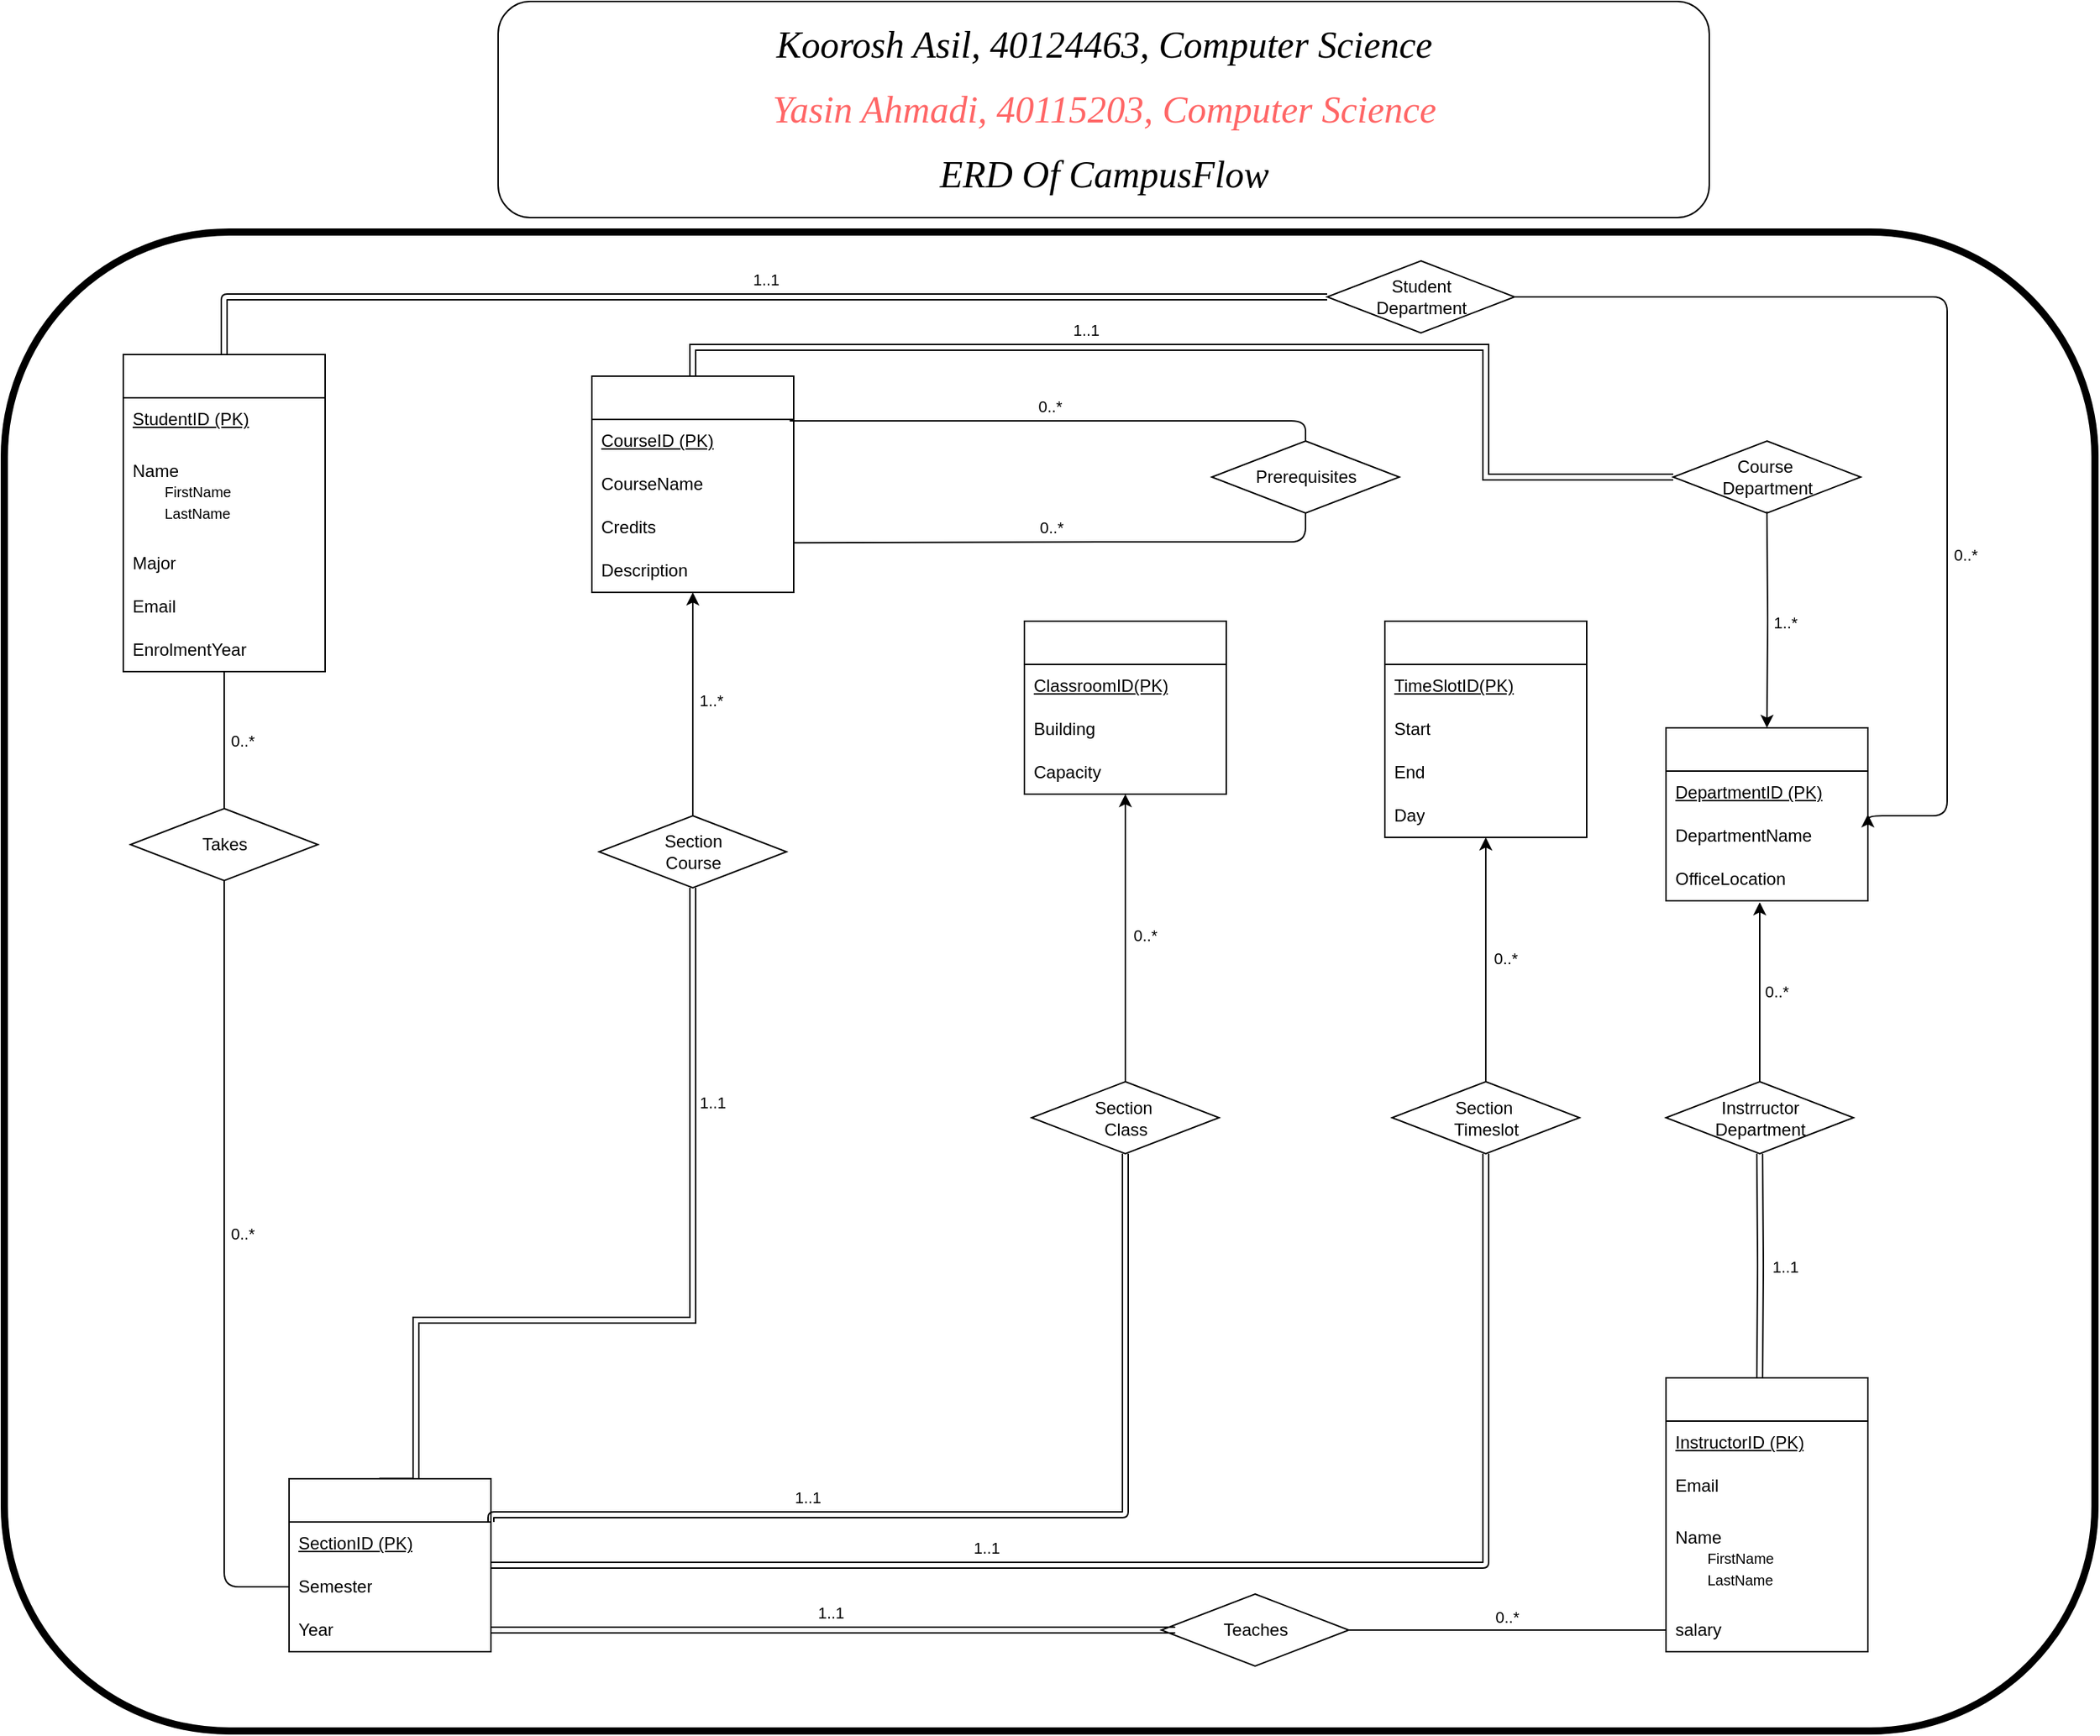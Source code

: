 <mxfile version="27.0.9">
  <diagram name="Page-1" id="JrF0CcpK-jN3tlaQ2NDd">
    <mxGraphModel dx="2570" dy="1615" grid="1" gridSize="10" guides="1" tooltips="1" connect="1" arrows="1" fold="1" page="1" pageScale="1" pageWidth="1470" pageHeight="1220" math="0" shadow="0">
      <root>
        <mxCell id="0" />
        <mxCell id="1" parent="0" />
        <mxCell id="c0-cfvDPqdbbaQIBA3rR-109" value="" style="rounded=1;whiteSpace=wrap;html=1;fillColor=default;strokeWidth=5;movable=1;resizable=1;rotatable=1;deletable=1;editable=1;locked=0;connectable=1;labelBackgroundColor=none;" parent="1" vertex="1">
          <mxGeometry x="10" y="170" width="1450" height="1040" as="geometry" />
        </mxCell>
        <mxCell id="CrEiI2wR-7Oy71BIhODg-18" style="edgeStyle=orthogonalEdgeStyle;rounded=1;orthogonalLoop=1;jettySize=auto;html=1;exitX=0.5;exitY=0;exitDx=0;exitDy=0;curved=0;shape=link;labelBackgroundColor=none;fontColor=default;" parent="1" source="c0-cfvDPqdbbaQIBA3rR-56" target="CrEiI2wR-7Oy71BIhODg-19" edge="1">
          <mxGeometry relative="1" as="geometry">
            <mxPoint x="717.5" y="215" as="targetPoint" />
            <Array as="points">
              <mxPoint x="162.5" y="215" />
            </Array>
          </mxGeometry>
        </mxCell>
        <mxCell id="ckHl8FlES_rljf4AzsnE-14" value="1..1" style="edgeLabel;html=1;align=center;verticalAlign=middle;resizable=0;points=[];labelBackgroundColor=none;" parent="CrEiI2wR-7Oy71BIhODg-18" vertex="1" connectable="0">
          <mxGeometry x="0.046" relative="1" as="geometry">
            <mxPoint x="-6" y="-12" as="offset" />
          </mxGeometry>
        </mxCell>
        <mxCell id="CrEiI2wR-7Oy71BIhODg-23" style="edgeStyle=orthogonalEdgeStyle;rounded=1;orthogonalLoop=1;jettySize=auto;html=1;exitX=0.5;exitY=1;exitDx=0;exitDy=0;entryX=0.5;entryY=0;entryDx=0;entryDy=0;curved=0;endArrow=none;startFill=0;labelBackgroundColor=none;fontColor=default;" parent="1" source="c0-cfvDPqdbbaQIBA3rR-56" target="CrEiI2wR-7Oy71BIhODg-22" edge="1">
          <mxGeometry relative="1" as="geometry">
            <mxPoint x="-126.5" y="685" as="targetPoint" />
            <mxPoint x="-150.5" y="460" as="sourcePoint" />
          </mxGeometry>
        </mxCell>
        <mxCell id="ckHl8FlES_rljf4AzsnE-10" value="0..*" style="edgeLabel;html=1;align=center;verticalAlign=middle;resizable=0;points=[];labelBackgroundColor=none;" parent="CrEiI2wR-7Oy71BIhODg-23" vertex="1" connectable="0">
          <mxGeometry x="-0.023" relative="1" as="geometry">
            <mxPoint x="12" y="1" as="offset" />
          </mxGeometry>
        </mxCell>
        <mxCell id="c0-cfvDPqdbbaQIBA3rR-56" value="&lt;font style=&quot;color: rgb(255, 255, 255);&quot;&gt;Student&lt;/font&gt;" style="swimlane;fontStyle=0;childLayout=stackLayout;horizontal=1;startSize=30;horizontalStack=0;resizeParent=1;resizeParentMax=0;resizeLast=0;collapsible=1;marginBottom=0;whiteSpace=wrap;html=1;labelBackgroundColor=none;" parent="1" vertex="1">
          <mxGeometry x="92.5" y="255" width="140" height="220" as="geometry" />
        </mxCell>
        <mxCell id="c0-cfvDPqdbbaQIBA3rR-57" value="&lt;u&gt;StudentID (PK)&lt;/u&gt;" style="text;align=left;verticalAlign=middle;spacingLeft=4;spacingRight=4;overflow=hidden;points=[[0,0.5],[1,0.5]];portConstraint=eastwest;rotatable=0;whiteSpace=wrap;html=1;labelBackgroundColor=none;" parent="c0-cfvDPqdbbaQIBA3rR-56" vertex="1">
          <mxGeometry y="30" width="140" height="30" as="geometry" />
        </mxCell>
        <mxCell id="c0-cfvDPqdbbaQIBA3rR-58" value="Name&lt;div&gt;&lt;font style=&quot;font-size: 10px;&quot;&gt;&lt;span style=&quot;white-space: pre;&quot;&gt;&#x9;&lt;/span&gt;FirstName&lt;br&gt;&lt;/font&gt;&lt;/div&gt;&lt;div&gt;&lt;font style=&quot;font-size: 10px;&quot;&gt;&lt;span style=&quot;white-space: pre;&quot;&gt;&#x9;&lt;/span&gt;LastName&lt;/font&gt;&lt;br&gt;&lt;/div&gt;" style="text;align=left;verticalAlign=middle;spacingLeft=4;spacingRight=4;overflow=hidden;points=[[0,0.5],[1,0.5]];portConstraint=eastwest;rotatable=0;whiteSpace=wrap;html=1;labelBackgroundColor=none;" parent="c0-cfvDPqdbbaQIBA3rR-56" vertex="1">
          <mxGeometry y="60" width="140" height="70" as="geometry" />
        </mxCell>
        <mxCell id="c0-cfvDPqdbbaQIBA3rR-59" value="Major" style="text;align=left;verticalAlign=middle;spacingLeft=4;spacingRight=4;overflow=hidden;points=[[0,0.5],[1,0.5]];portConstraint=eastwest;rotatable=0;whiteSpace=wrap;html=1;labelBackgroundColor=none;" parent="c0-cfvDPqdbbaQIBA3rR-56" vertex="1">
          <mxGeometry y="130" width="140" height="30" as="geometry" />
        </mxCell>
        <mxCell id="c0-cfvDPqdbbaQIBA3rR-60" value="Email" style="text;align=left;verticalAlign=middle;spacingLeft=4;spacingRight=4;overflow=hidden;points=[[0,0.5],[1,0.5]];portConstraint=eastwest;rotatable=0;whiteSpace=wrap;html=1;labelBackgroundColor=none;" parent="c0-cfvDPqdbbaQIBA3rR-56" vertex="1">
          <mxGeometry y="160" width="140" height="30" as="geometry" />
        </mxCell>
        <mxCell id="c0-cfvDPqdbbaQIBA3rR-61" value="EnrolmentYear" style="text;align=left;verticalAlign=middle;spacingLeft=4;spacingRight=4;overflow=hidden;points=[[0,0.5],[1,0.5]];portConstraint=eastwest;rotatable=0;whiteSpace=wrap;html=1;labelBackgroundColor=none;" parent="c0-cfvDPqdbbaQIBA3rR-56" vertex="1">
          <mxGeometry y="190" width="140" height="30" as="geometry" />
        </mxCell>
        <mxCell id="c0-cfvDPqdbbaQIBA3rR-62" value="&lt;font style=&quot;color: rgb(255, 255, 255);&quot;&gt;Course&lt;/font&gt;" style="swimlane;fontStyle=0;childLayout=stackLayout;horizontal=1;startSize=30;horizontalStack=0;resizeParent=1;resizeParentMax=0;resizeLast=0;collapsible=1;marginBottom=0;whiteSpace=wrap;html=1;labelBackgroundColor=none;" parent="1" vertex="1">
          <mxGeometry x="417.5" y="270" width="140" height="150" as="geometry" />
        </mxCell>
        <mxCell id="c0-cfvDPqdbbaQIBA3rR-63" value="&lt;u&gt;CourseID&amp;nbsp;(PK)&lt;/u&gt;" style="text;align=left;verticalAlign=middle;spacingLeft=4;spacingRight=4;overflow=hidden;points=[[0,0.5],[1,0.5]];portConstraint=eastwest;rotatable=0;whiteSpace=wrap;html=1;labelBackgroundColor=none;" parent="c0-cfvDPqdbbaQIBA3rR-62" vertex="1">
          <mxGeometry y="30" width="140" height="30" as="geometry" />
        </mxCell>
        <mxCell id="c0-cfvDPqdbbaQIBA3rR-64" value="&lt;div&gt;CourseName&lt;/div&gt;" style="text;align=left;verticalAlign=middle;spacingLeft=4;spacingRight=4;overflow=hidden;points=[[0,0.5],[1,0.5]];portConstraint=eastwest;rotatable=0;whiteSpace=wrap;html=1;labelBackgroundColor=none;" parent="c0-cfvDPqdbbaQIBA3rR-62" vertex="1">
          <mxGeometry y="60" width="140" height="30" as="geometry" />
        </mxCell>
        <mxCell id="c0-cfvDPqdbbaQIBA3rR-65" value="Credits" style="text;align=left;verticalAlign=middle;spacingLeft=4;spacingRight=4;overflow=hidden;points=[[0,0.5],[1,0.5]];portConstraint=eastwest;rotatable=0;whiteSpace=wrap;html=1;labelBackgroundColor=none;" parent="c0-cfvDPqdbbaQIBA3rR-62" vertex="1">
          <mxGeometry y="90" width="140" height="30" as="geometry" />
        </mxCell>
        <mxCell id="c0-cfvDPqdbbaQIBA3rR-67" value="Description" style="text;align=left;verticalAlign=middle;spacingLeft=4;spacingRight=4;overflow=hidden;points=[[0,0.5],[1,0.5]];portConstraint=eastwest;rotatable=0;whiteSpace=wrap;html=1;labelBackgroundColor=none;" parent="c0-cfvDPqdbbaQIBA3rR-62" vertex="1">
          <mxGeometry y="120" width="140" height="30" as="geometry" />
        </mxCell>
        <mxCell id="CrEiI2wR-7Oy71BIhODg-30" style="edgeStyle=orthogonalEdgeStyle;rounded=0;orthogonalLoop=1;jettySize=auto;html=1;exitX=0.5;exitY=0;exitDx=0;exitDy=0;shape=link;entryX=0.5;entryY=1;entryDx=0;entryDy=0;labelBackgroundColor=none;fontColor=default;" parent="1" target="CrEiI2wR-7Oy71BIhODg-29" edge="1">
          <mxGeometry relative="1" as="geometry">
            <mxPoint x="1227.5" y="815" as="targetPoint" />
            <mxPoint x="1227.5" y="965" as="sourcePoint" />
          </mxGeometry>
        </mxCell>
        <mxCell id="ckHl8FlES_rljf4AzsnE-1" value="1..1" style="edgeLabel;html=1;align=center;verticalAlign=middle;resizable=0;points=[];labelBackgroundColor=none;" parent="CrEiI2wR-7Oy71BIhODg-30" vertex="1" connectable="0">
          <mxGeometry x="-0.007" relative="1" as="geometry">
            <mxPoint x="17" as="offset" />
          </mxGeometry>
        </mxCell>
        <mxCell id="c0-cfvDPqdbbaQIBA3rR-68" value="&lt;font style=&quot;color: rgb(255, 255, 255);&quot;&gt;Instructor&lt;/font&gt;" style="swimlane;fontStyle=0;childLayout=stackLayout;horizontal=1;startSize=30;horizontalStack=0;resizeParent=1;resizeParentMax=0;resizeLast=0;collapsible=1;marginBottom=0;whiteSpace=wrap;html=1;labelBackgroundColor=none;" parent="1" vertex="1">
          <mxGeometry x="1162.5" y="965" width="140" height="190" as="geometry" />
        </mxCell>
        <mxCell id="c0-cfvDPqdbbaQIBA3rR-69" value="&lt;u&gt;InstructorID&amp;nbsp;(PK)&lt;/u&gt;" style="text;align=left;verticalAlign=middle;spacingLeft=4;spacingRight=4;overflow=hidden;points=[[0,0.5],[1,0.5]];portConstraint=eastwest;rotatable=0;whiteSpace=wrap;html=1;labelBackgroundColor=none;" parent="c0-cfvDPqdbbaQIBA3rR-68" vertex="1">
          <mxGeometry y="30" width="140" height="30" as="geometry" />
        </mxCell>
        <mxCell id="c0-cfvDPqdbbaQIBA3rR-72" value="Email" style="text;align=left;verticalAlign=middle;spacingLeft=4;spacingRight=4;overflow=hidden;points=[[0,0.5],[1,0.5]];portConstraint=eastwest;rotatable=0;whiteSpace=wrap;html=1;labelBackgroundColor=none;" parent="c0-cfvDPqdbbaQIBA3rR-68" vertex="1">
          <mxGeometry y="60" width="140" height="30" as="geometry" />
        </mxCell>
        <mxCell id="c0-cfvDPqdbbaQIBA3rR-70" value="Name&lt;div&gt;&lt;font style=&quot;font-size: 10px;&quot;&gt;&lt;span style=&quot;white-space: pre;&quot;&gt;&#x9;&lt;/span&gt;FirstName&lt;br&gt;&lt;/font&gt;&lt;/div&gt;&lt;div&gt;&lt;font style=&quot;font-size: 10px;&quot;&gt;&lt;span style=&quot;white-space: pre;&quot;&gt;&#x9;&lt;/span&gt;LastName&lt;/font&gt;&lt;br&gt;&lt;/div&gt;" style="text;align=left;verticalAlign=middle;spacingLeft=4;spacingRight=4;overflow=hidden;points=[[0,0.5],[1,0.5]];portConstraint=eastwest;rotatable=0;whiteSpace=wrap;html=1;labelBackgroundColor=none;" parent="c0-cfvDPqdbbaQIBA3rR-68" vertex="1">
          <mxGeometry y="90" width="140" height="70" as="geometry" />
        </mxCell>
        <mxCell id="c0-cfvDPqdbbaQIBA3rR-71" value="&lt;div&gt;salary&lt;/div&gt;" style="text;align=left;verticalAlign=middle;spacingLeft=4;spacingRight=4;overflow=hidden;points=[[0,0.5],[1,0.5]];portConstraint=eastwest;rotatable=0;whiteSpace=wrap;html=1;labelBackgroundColor=none;" parent="c0-cfvDPqdbbaQIBA3rR-68" vertex="1">
          <mxGeometry y="160" width="140" height="30" as="geometry" />
        </mxCell>
        <mxCell id="c0-cfvDPqdbbaQIBA3rR-74" value="&lt;font style=&quot;color: rgb(255, 255, 255);&quot;&gt;Department&lt;/font&gt;" style="swimlane;fontStyle=0;childLayout=stackLayout;horizontal=1;startSize=30;horizontalStack=0;resizeParent=1;resizeParentMax=0;resizeLast=0;collapsible=1;marginBottom=0;whiteSpace=wrap;html=1;labelBackgroundColor=none;" parent="1" vertex="1">
          <mxGeometry x="1162.5" y="514" width="140" height="120" as="geometry" />
        </mxCell>
        <mxCell id="c0-cfvDPqdbbaQIBA3rR-75" value="&lt;u&gt;DepartmentID&amp;nbsp;(PK)&lt;/u&gt;" style="text;align=left;verticalAlign=middle;spacingLeft=4;spacingRight=4;overflow=hidden;points=[[0,0.5],[1,0.5]];portConstraint=eastwest;rotatable=0;whiteSpace=wrap;html=1;labelBackgroundColor=none;" parent="c0-cfvDPqdbbaQIBA3rR-74" vertex="1">
          <mxGeometry y="30" width="140" height="30" as="geometry" />
        </mxCell>
        <mxCell id="c0-cfvDPqdbbaQIBA3rR-76" value="DepartmentName" style="text;align=left;verticalAlign=middle;spacingLeft=4;spacingRight=4;overflow=hidden;points=[[0,0.5],[1,0.5]];portConstraint=eastwest;rotatable=0;whiteSpace=wrap;html=1;labelBackgroundColor=none;" parent="c0-cfvDPqdbbaQIBA3rR-74" vertex="1">
          <mxGeometry y="60" width="140" height="30" as="geometry" />
        </mxCell>
        <mxCell id="c0-cfvDPqdbbaQIBA3rR-77" value="OfficeLocation" style="text;align=left;verticalAlign=middle;spacingLeft=4;spacingRight=4;overflow=hidden;points=[[0,0.5],[1,0.5]];portConstraint=eastwest;rotatable=0;whiteSpace=wrap;html=1;labelBackgroundColor=none;" parent="c0-cfvDPqdbbaQIBA3rR-74" vertex="1">
          <mxGeometry y="90" width="140" height="30" as="geometry" />
        </mxCell>
        <mxCell id="CrEiI2wR-7Oy71BIhODg-39" style="edgeStyle=orthogonalEdgeStyle;rounded=0;orthogonalLoop=1;jettySize=auto;html=1;exitX=0.447;exitY=0.015;exitDx=0;exitDy=0;entryX=0.5;entryY=1;entryDx=0;entryDy=0;shape=link;exitPerimeter=0;labelBackgroundColor=none;fontColor=default;" parent="1" source="c0-cfvDPqdbbaQIBA3rR-78" target="CrEiI2wR-7Oy71BIhODg-33" edge="1">
          <mxGeometry relative="1" as="geometry">
            <Array as="points">
              <mxPoint x="295.5" y="925" />
              <mxPoint x="487.5" y="925" />
            </Array>
          </mxGeometry>
        </mxCell>
        <mxCell id="ckHl8FlES_rljf4AzsnE-3" value="1..1" style="edgeLabel;html=1;align=center;verticalAlign=middle;resizable=0;points=[];labelBackgroundColor=none;" parent="CrEiI2wR-7Oy71BIhODg-39" vertex="1" connectable="0">
          <mxGeometry x="0.525" relative="1" as="geometry">
            <mxPoint x="13" as="offset" />
          </mxGeometry>
        </mxCell>
        <mxCell id="CrEiI2wR-7Oy71BIhODg-43" style="edgeStyle=orthogonalEdgeStyle;rounded=1;orthogonalLoop=1;jettySize=auto;html=1;exitX=1;exitY=0.5;exitDx=0;exitDy=0;entryX=0.5;entryY=1;entryDx=0;entryDy=0;curved=0;shape=link;labelBackgroundColor=none;fontColor=default;" parent="1" source="c0-cfvDPqdbbaQIBA3rR-78" target="CrEiI2wR-7Oy71BIhODg-42" edge="1">
          <mxGeometry relative="1" as="geometry" />
        </mxCell>
        <mxCell id="ckHl8FlES_rljf4AzsnE-6" value="1..1" style="edgeLabel;html=1;align=center;verticalAlign=middle;resizable=0;points=[];labelBackgroundColor=none;" parent="CrEiI2wR-7Oy71BIhODg-43" vertex="1" connectable="0">
          <mxGeometry x="-0.296" relative="1" as="geometry">
            <mxPoint y="-12" as="offset" />
          </mxGeometry>
        </mxCell>
        <mxCell id="c0-cfvDPqdbbaQIBA3rR-78" value="&lt;font style=&quot;color: rgb(255, 255, 255);&quot;&gt;Section&lt;/font&gt;" style="swimlane;fontStyle=0;childLayout=stackLayout;horizontal=1;startSize=30;horizontalStack=0;resizeParent=1;resizeParentMax=0;resizeLast=0;collapsible=1;marginBottom=0;whiteSpace=wrap;html=1;labelBackgroundColor=none;" parent="1" vertex="1">
          <mxGeometry x="207.5" y="1035" width="140" height="120" as="geometry" />
        </mxCell>
        <mxCell id="c0-cfvDPqdbbaQIBA3rR-79" value="&lt;u&gt;SectionID&amp;nbsp;(PK)&lt;/u&gt;" style="text;align=left;verticalAlign=middle;spacingLeft=4;spacingRight=4;overflow=hidden;points=[[0,0.5],[1,0.5]];portConstraint=eastwest;rotatable=0;whiteSpace=wrap;html=1;labelBackgroundColor=none;" parent="c0-cfvDPqdbbaQIBA3rR-78" vertex="1">
          <mxGeometry y="30" width="140" height="30" as="geometry" />
        </mxCell>
        <mxCell id="c0-cfvDPqdbbaQIBA3rR-80" value="&lt;div&gt;Semester&lt;/div&gt;" style="text;align=left;verticalAlign=middle;spacingLeft=4;spacingRight=4;overflow=hidden;points=[[0,0.5],[1,0.5]];portConstraint=eastwest;rotatable=0;whiteSpace=wrap;html=1;labelBackgroundColor=none;" parent="c0-cfvDPqdbbaQIBA3rR-78" vertex="1">
          <mxGeometry y="60" width="140" height="30" as="geometry" />
        </mxCell>
        <mxCell id="c0-cfvDPqdbbaQIBA3rR-81" value="Year" style="text;align=left;verticalAlign=middle;spacingLeft=4;spacingRight=4;overflow=hidden;points=[[0,0.5],[1,0.5]];portConstraint=eastwest;rotatable=0;whiteSpace=wrap;html=1;labelBackgroundColor=none;" parent="c0-cfvDPqdbbaQIBA3rR-78" vertex="1">
          <mxGeometry y="90" width="140" height="30" as="geometry" />
        </mxCell>
        <mxCell id="c0-cfvDPqdbbaQIBA3rR-97" value="&lt;h3&gt;&lt;font style=&quot;font-weight: normal; font-size: 26px;&quot; face=&quot;Times New Roman&quot;&gt;&lt;i style=&quot;&quot;&gt;Koorosh Asil, 40124463, Computer Science&lt;/i&gt;&lt;/font&gt;&lt;/h3&gt;&lt;h3&gt;&lt;i style=&quot;font-size: 26px; font-weight: normal; font-family: &amp;quot;Times New Roman&amp;quot;; background-color: transparent; color: light-dark(rgb(255, 102, 102), rgb(224, 93, 93));&quot;&gt;Yasin Ahmadi, 40115203, Computer Science&lt;/i&gt;&lt;/h3&gt;&lt;h3&gt;&lt;font style=&quot;font-weight: normal; font-size: 26px;&quot; face=&quot;Times New Roman&quot;&gt;&lt;i style=&quot;&quot;&gt;ERD Of CampusFlow&lt;/i&gt;&lt;/font&gt;&lt;/h3&gt;" style="rounded=1;whiteSpace=wrap;html=1;align=center;textShadow=0;labelBorderColor=none;labelBackgroundColor=none;" parent="1" vertex="1">
          <mxGeometry x="352.5" y="10" width="840" height="150" as="geometry" />
        </mxCell>
        <mxCell id="CrEiI2wR-7Oy71BIhODg-5" value="Course&amp;nbsp;&lt;div&gt;Department&lt;/div&gt;" style="rhombus;whiteSpace=wrap;html=1;labelBackgroundColor=none;" parent="1" vertex="1">
          <mxGeometry x="1167.5" y="315" width="130" height="50" as="geometry" />
        </mxCell>
        <mxCell id="CrEiI2wR-7Oy71BIhODg-8" style="edgeStyle=orthogonalEdgeStyle;rounded=0;orthogonalLoop=1;jettySize=auto;html=1;entryX=0.5;entryY=0;entryDx=0;entryDy=0;labelBackgroundColor=none;fontColor=default;" parent="1" target="c0-cfvDPqdbbaQIBA3rR-74" edge="1">
          <mxGeometry relative="1" as="geometry">
            <mxPoint x="1232.5" y="364" as="sourcePoint" />
            <mxPoint x="1222.5" y="529" as="targetPoint" />
          </mxGeometry>
        </mxCell>
        <mxCell id="ht2VAjqbtdV65EgHFXbI-2" value="1..*" style="edgeLabel;html=1;align=center;verticalAlign=middle;resizable=0;points=[];labelBackgroundColor=none;" parent="CrEiI2wR-7Oy71BIhODg-8" vertex="1" connectable="0">
          <mxGeometry x="0.004" relative="1" as="geometry">
            <mxPoint x="12" y="1" as="offset" />
          </mxGeometry>
        </mxCell>
        <mxCell id="CrEiI2wR-7Oy71BIhODg-11" style="edgeStyle=orthogonalEdgeStyle;rounded=1;orthogonalLoop=1;jettySize=auto;html=1;exitX=0.5;exitY=1;exitDx=0;exitDy=0;curved=0;entryX=1;entryY=0.853;entryDx=0;entryDy=0;entryPerimeter=0;endArrow=none;startFill=0;labelBackgroundColor=none;fontColor=default;" parent="1" source="CrEiI2wR-7Oy71BIhODg-10" target="c0-cfvDPqdbbaQIBA3rR-65" edge="1">
          <mxGeometry relative="1" as="geometry">
            <mxPoint x="607.5" y="385" as="targetPoint" />
            <Array as="points">
              <mxPoint x="912.5" y="385" />
              <mxPoint x="792.5" y="385" />
            </Array>
          </mxGeometry>
        </mxCell>
        <mxCell id="ckHl8FlES_rljf4AzsnE-13" value="0..*" style="edgeLabel;html=1;align=center;verticalAlign=middle;resizable=0;points=[];labelBackgroundColor=none;" parent="CrEiI2wR-7Oy71BIhODg-11" vertex="1" connectable="0">
          <mxGeometry x="0.072" relative="1" as="geometry">
            <mxPoint x="4" y="-10" as="offset" />
          </mxGeometry>
        </mxCell>
        <mxCell id="CrEiI2wR-7Oy71BIhODg-14" style="edgeStyle=orthogonalEdgeStyle;rounded=1;orthogonalLoop=1;jettySize=auto;html=1;exitX=0.5;exitY=0;exitDx=0;exitDy=0;entryX=0.98;entryY=0.033;entryDx=0;entryDy=0;entryPerimeter=0;curved=0;endArrow=none;startFill=0;labelBackgroundColor=none;fontColor=default;" parent="1" source="CrEiI2wR-7Oy71BIhODg-10" edge="1">
          <mxGeometry relative="1" as="geometry">
            <mxPoint x="554.7" y="300.99" as="targetPoint" />
            <Array as="points">
              <mxPoint x="912.5" y="301" />
            </Array>
          </mxGeometry>
        </mxCell>
        <mxCell id="ckHl8FlES_rljf4AzsnE-12" value="0..*" style="edgeLabel;html=1;align=center;verticalAlign=middle;resizable=0;points=[];labelBackgroundColor=none;" parent="CrEiI2wR-7Oy71BIhODg-14" vertex="1" connectable="0">
          <mxGeometry x="0.036" y="-1" relative="1" as="geometry">
            <mxPoint x="1" y="-9" as="offset" />
          </mxGeometry>
        </mxCell>
        <mxCell id="CrEiI2wR-7Oy71BIhODg-10" value="Prerequisites" style="rhombus;whiteSpace=wrap;html=1;labelBackgroundColor=none;" parent="1" vertex="1">
          <mxGeometry x="847.5" y="315" width="130" height="50" as="geometry" />
        </mxCell>
        <mxCell id="CrEiI2wR-7Oy71BIhODg-17" style="edgeStyle=orthogonalEdgeStyle;rounded=0;orthogonalLoop=1;jettySize=auto;html=1;exitX=0.5;exitY=0;exitDx=0;exitDy=0;entryX=0;entryY=0.5;entryDx=0;entryDy=0;shape=link;labelBackgroundColor=none;fontColor=default;" parent="1" source="c0-cfvDPqdbbaQIBA3rR-62" target="CrEiI2wR-7Oy71BIhODg-5" edge="1">
          <mxGeometry relative="1" as="geometry">
            <mxPoint x="907.5" y="165" as="targetPoint" />
            <Array as="points">
              <mxPoint x="487.5" y="250" />
              <mxPoint x="1037.5" y="250" />
              <mxPoint x="1037.5" y="340" />
            </Array>
          </mxGeometry>
        </mxCell>
        <mxCell id="ht2VAjqbtdV65EgHFXbI-1" value="1..1" style="edgeLabel;html=1;align=center;verticalAlign=middle;resizable=0;points=[];labelBackgroundColor=none;" parent="CrEiI2wR-7Oy71BIhODg-17" vertex="1" connectable="0">
          <mxGeometry x="-0.255" y="-1" relative="1" as="geometry">
            <mxPoint x="-2" y="-13" as="offset" />
          </mxGeometry>
        </mxCell>
        <mxCell id="CrEiI2wR-7Oy71BIhODg-20" style="edgeStyle=orthogonalEdgeStyle;rounded=1;orthogonalLoop=1;jettySize=auto;html=1;exitX=1;exitY=0.5;exitDx=0;exitDy=0;entryX=1;entryY=0.5;entryDx=0;entryDy=0;curved=0;labelBackgroundColor=none;fontColor=default;" parent="1" source="CrEiI2wR-7Oy71BIhODg-19" target="c0-cfvDPqdbbaQIBA3rR-74" edge="1">
          <mxGeometry relative="1" as="geometry">
            <Array as="points">
              <mxPoint x="1357.5" y="215" />
              <mxPoint x="1357.5" y="575" />
            </Array>
          </mxGeometry>
        </mxCell>
        <mxCell id="ckHl8FlES_rljf4AzsnE-15" value="0..*" style="edgeLabel;html=1;align=center;verticalAlign=middle;resizable=0;points=[];labelBackgroundColor=none;" parent="CrEiI2wR-7Oy71BIhODg-20" vertex="1" connectable="0">
          <mxGeometry x="0.329" relative="1" as="geometry">
            <mxPoint x="12" y="3" as="offset" />
          </mxGeometry>
        </mxCell>
        <mxCell id="CrEiI2wR-7Oy71BIhODg-19" value="Student&lt;div&gt;Department&lt;/div&gt;" style="rhombus;whiteSpace=wrap;html=1;labelBackgroundColor=none;" parent="1" vertex="1">
          <mxGeometry x="927.5" y="190" width="130" height="50" as="geometry" />
        </mxCell>
        <mxCell id="CrEiI2wR-7Oy71BIhODg-24" style="edgeStyle=orthogonalEdgeStyle;rounded=1;orthogonalLoop=1;jettySize=auto;html=1;exitX=0.5;exitY=1;exitDx=0;exitDy=0;endArrow=none;startFill=0;curved=0;entryX=0;entryY=0.5;entryDx=0;entryDy=0;labelBackgroundColor=none;fontColor=default;" parent="1" source="CrEiI2wR-7Oy71BIhODg-22" target="c0-cfvDPqdbbaQIBA3rR-80" edge="1">
          <mxGeometry relative="1" as="geometry">
            <mxPoint x="187.5" y="1045" as="targetPoint" />
            <mxPoint x="188.5" y="620" as="sourcePoint" />
            <Array as="points">
              <mxPoint x="162.5" y="1110" />
            </Array>
          </mxGeometry>
        </mxCell>
        <mxCell id="ckHl8FlES_rljf4AzsnE-11" value="0..*" style="edgeLabel;html=1;align=center;verticalAlign=middle;resizable=0;points=[];labelBackgroundColor=none;" parent="CrEiI2wR-7Oy71BIhODg-24" vertex="1" connectable="0">
          <mxGeometry x="-0.083" relative="1" as="geometry">
            <mxPoint x="12" y="-1" as="offset" />
          </mxGeometry>
        </mxCell>
        <mxCell id="CrEiI2wR-7Oy71BIhODg-22" value="Takes" style="rhombus;whiteSpace=wrap;html=1;labelBackgroundColor=none;" parent="1" vertex="1">
          <mxGeometry x="97.5" y="570" width="130" height="50" as="geometry" />
        </mxCell>
        <mxCell id="CrEiI2wR-7Oy71BIhODg-28" style="edgeStyle=orthogonalEdgeStyle;rounded=0;orthogonalLoop=1;jettySize=auto;html=1;exitX=1;exitY=0.5;exitDx=0;exitDy=0;endArrow=none;startFill=0;entryX=0;entryY=0.5;entryDx=0;entryDy=0;labelBackgroundColor=none;fontColor=default;" parent="1" source="CrEiI2wR-7Oy71BIhODg-26" target="c0-cfvDPqdbbaQIBA3rR-71" edge="1">
          <mxGeometry relative="1" as="geometry">
            <mxPoint x="987.5" y="1140" as="sourcePoint" />
            <mxPoint x="1172.5" y="1115" as="targetPoint" />
          </mxGeometry>
        </mxCell>
        <mxCell id="ckHl8FlES_rljf4AzsnE-4" value="0..*" style="edgeLabel;html=1;align=center;verticalAlign=middle;resizable=0;points=[];labelBackgroundColor=none;" parent="CrEiI2wR-7Oy71BIhODg-28" vertex="1" connectable="0">
          <mxGeometry x="0.004" y="3" relative="1" as="geometry">
            <mxPoint x="-1" y="-6" as="offset" />
          </mxGeometry>
        </mxCell>
        <mxCell id="CrEiI2wR-7Oy71BIhODg-26" value="Teaches" style="rhombus;whiteSpace=wrap;html=1;labelBackgroundColor=none;" parent="1" vertex="1">
          <mxGeometry x="812.5" y="1115" width="130" height="50" as="geometry" />
        </mxCell>
        <mxCell id="CrEiI2wR-7Oy71BIhODg-27" style="edgeStyle=orthogonalEdgeStyle;rounded=0;orthogonalLoop=1;jettySize=auto;html=1;entryX=0.074;entryY=0.5;entryDx=0;entryDy=0;shape=link;exitX=1;exitY=0.5;exitDx=0;exitDy=0;entryPerimeter=0;labelBackgroundColor=none;fontColor=default;" parent="1" source="c0-cfvDPqdbbaQIBA3rR-81" target="CrEiI2wR-7Oy71BIhODg-26" edge="1">
          <mxGeometry relative="1" as="geometry">
            <mxPoint x="592.5" y="1140" as="sourcePoint" />
          </mxGeometry>
        </mxCell>
        <mxCell id="ckHl8FlES_rljf4AzsnE-5" value="1..1" style="edgeLabel;html=1;align=center;verticalAlign=middle;resizable=0;points=[];labelBackgroundColor=none;" parent="CrEiI2wR-7Oy71BIhODg-27" vertex="1" connectable="0">
          <mxGeometry x="-0.006" y="-2" relative="1" as="geometry">
            <mxPoint x="-1" y="-14" as="offset" />
          </mxGeometry>
        </mxCell>
        <mxCell id="CrEiI2wR-7Oy71BIhODg-31" style="edgeStyle=orthogonalEdgeStyle;rounded=0;orthogonalLoop=1;jettySize=auto;html=1;exitX=0.5;exitY=0;exitDx=0;exitDy=0;labelBackgroundColor=none;fontColor=default;" parent="1" source="CrEiI2wR-7Oy71BIhODg-29" edge="1">
          <mxGeometry relative="1" as="geometry">
            <mxPoint x="1227.5" y="635" as="targetPoint" />
          </mxGeometry>
        </mxCell>
        <mxCell id="ht2VAjqbtdV65EgHFXbI-3" value="0..*" style="edgeLabel;html=1;align=center;verticalAlign=middle;resizable=0;points=[];labelBackgroundColor=none;" parent="CrEiI2wR-7Oy71BIhODg-31" vertex="1" connectable="0">
          <mxGeometry x="-0.012" y="1" relative="1" as="geometry">
            <mxPoint x="11" as="offset" />
          </mxGeometry>
        </mxCell>
        <mxCell id="CrEiI2wR-7Oy71BIhODg-29" value="Instrructor&lt;div&gt;Department&lt;/div&gt;" style="rhombus;whiteSpace=wrap;html=1;labelBackgroundColor=none;" parent="1" vertex="1">
          <mxGeometry x="1162.5" y="759.5" width="130" height="50" as="geometry" />
        </mxCell>
        <mxCell id="CrEiI2wR-7Oy71BIhODg-41" style="edgeStyle=orthogonalEdgeStyle;rounded=0;orthogonalLoop=1;jettySize=auto;html=1;exitX=0.5;exitY=0;exitDx=0;exitDy=0;entryX=0.5;entryY=1;entryDx=0;entryDy=0;labelBackgroundColor=none;fontColor=default;" parent="1" source="CrEiI2wR-7Oy71BIhODg-33" target="c0-cfvDPqdbbaQIBA3rR-62" edge="1">
          <mxGeometry relative="1" as="geometry">
            <mxPoint x="128.5" y="450" as="targetPoint" />
          </mxGeometry>
        </mxCell>
        <mxCell id="ckHl8FlES_rljf4AzsnE-2" value="1..*" style="edgeLabel;html=1;align=center;verticalAlign=middle;resizable=0;points=[];labelBackgroundColor=none;" parent="CrEiI2wR-7Oy71BIhODg-41" vertex="1" connectable="0">
          <mxGeometry x="0.004" y="-1" relative="1" as="geometry">
            <mxPoint x="11" y="-2" as="offset" />
          </mxGeometry>
        </mxCell>
        <mxCell id="CrEiI2wR-7Oy71BIhODg-33" value="Section&lt;div&gt;Course&lt;/div&gt;" style="rhombus;whiteSpace=wrap;html=1;labelBackgroundColor=none;" parent="1" vertex="1">
          <mxGeometry x="422.5" y="575" width="130" height="50" as="geometry" />
        </mxCell>
        <mxCell id="CrEiI2wR-7Oy71BIhODg-50" style="edgeStyle=orthogonalEdgeStyle;rounded=0;orthogonalLoop=1;jettySize=auto;html=1;exitX=0.5;exitY=0;exitDx=0;exitDy=0;entryX=0.5;entryY=1;entryDx=0;entryDy=0;labelBackgroundColor=none;fontColor=default;" parent="1" source="CrEiI2wR-7Oy71BIhODg-42" target="CrEiI2wR-7Oy71BIhODg-44" edge="1">
          <mxGeometry relative="1" as="geometry">
            <mxPoint x="1042.5" y="685" as="targetPoint" />
          </mxGeometry>
        </mxCell>
        <mxCell id="ckHl8FlES_rljf4AzsnE-7" value="0..*" style="edgeLabel;html=1;align=center;verticalAlign=middle;resizable=0;points=[];labelBackgroundColor=none;" parent="CrEiI2wR-7Oy71BIhODg-50" vertex="1" connectable="0">
          <mxGeometry x="0.016" y="1" relative="1" as="geometry">
            <mxPoint x="14" as="offset" />
          </mxGeometry>
        </mxCell>
        <mxCell id="CrEiI2wR-7Oy71BIhODg-42" value="Section&amp;nbsp;&lt;div&gt;Timeslot&lt;/div&gt;" style="rhombus;whiteSpace=wrap;html=1;labelBackgroundColor=none;" parent="1" vertex="1">
          <mxGeometry x="972.5" y="759.5" width="130" height="50" as="geometry" />
        </mxCell>
        <mxCell id="CrEiI2wR-7Oy71BIhODg-44" value="&lt;font style=&quot;color: rgb(255, 255, 255);&quot;&gt;TiimeSlot&lt;/font&gt;" style="swimlane;fontStyle=0;childLayout=stackLayout;horizontal=1;startSize=30;horizontalStack=0;resizeParent=1;resizeParentMax=0;resizeLast=0;collapsible=1;marginBottom=0;whiteSpace=wrap;html=1;labelBackgroundColor=none;" parent="1" vertex="1">
          <mxGeometry x="967.5" y="440" width="140" height="150" as="geometry" />
        </mxCell>
        <mxCell id="CrEiI2wR-7Oy71BIhODg-45" value="&lt;u&gt;TimeSlotID(PK)&lt;/u&gt;" style="text;align=left;verticalAlign=middle;spacingLeft=4;spacingRight=4;overflow=hidden;points=[[0,0.5],[1,0.5]];portConstraint=eastwest;rotatable=0;whiteSpace=wrap;html=1;labelBackgroundColor=none;" parent="CrEiI2wR-7Oy71BIhODg-44" vertex="1">
          <mxGeometry y="30" width="140" height="30" as="geometry" />
        </mxCell>
        <mxCell id="CrEiI2wR-7Oy71BIhODg-46" value="Start" style="text;align=left;verticalAlign=middle;spacingLeft=4;spacingRight=4;overflow=hidden;points=[[0,0.5],[1,0.5]];portConstraint=eastwest;rotatable=0;whiteSpace=wrap;html=1;labelBackgroundColor=none;" parent="CrEiI2wR-7Oy71BIhODg-44" vertex="1">
          <mxGeometry y="60" width="140" height="30" as="geometry" />
        </mxCell>
        <mxCell id="CrEiI2wR-7Oy71BIhODg-47" value="End" style="text;align=left;verticalAlign=middle;spacingLeft=4;spacingRight=4;overflow=hidden;points=[[0,0.5],[1,0.5]];portConstraint=eastwest;rotatable=0;whiteSpace=wrap;html=1;labelBackgroundColor=none;" parent="CrEiI2wR-7Oy71BIhODg-44" vertex="1">
          <mxGeometry y="90" width="140" height="30" as="geometry" />
        </mxCell>
        <mxCell id="CrEiI2wR-7Oy71BIhODg-49" value="Day" style="text;align=left;verticalAlign=middle;spacingLeft=4;spacingRight=4;overflow=hidden;points=[[0,0.5],[1,0.5]];portConstraint=eastwest;rotatable=0;whiteSpace=wrap;html=1;labelBackgroundColor=none;" parent="CrEiI2wR-7Oy71BIhODg-44" vertex="1">
          <mxGeometry y="120" width="140" height="30" as="geometry" />
        </mxCell>
        <mxCell id="CrEiI2wR-7Oy71BIhODg-51" style="edgeStyle=orthogonalEdgeStyle;rounded=1;orthogonalLoop=1;jettySize=auto;html=1;entryX=0.5;entryY=1;entryDx=0;entryDy=0;curved=0;shape=link;exitX=1;exitY=0.25;exitDx=0;exitDy=0;labelBackgroundColor=none;fontColor=default;" parent="1" source="c0-cfvDPqdbbaQIBA3rR-78" target="CrEiI2wR-7Oy71BIhODg-52" edge="1">
          <mxGeometry relative="1" as="geometry">
            <mxPoint x="687.5" y="955" as="sourcePoint" />
            <Array as="points">
              <mxPoint x="348" y="1060" />
              <mxPoint x="788" y="1060" />
            </Array>
          </mxGeometry>
        </mxCell>
        <mxCell id="ckHl8FlES_rljf4AzsnE-8" value="1..1" style="edgeLabel;html=1;align=center;verticalAlign=middle;resizable=0;points=[];labelBackgroundColor=none;" parent="CrEiI2wR-7Oy71BIhODg-51" vertex="1" connectable="0">
          <mxGeometry x="-0.353" y="-1" relative="1" as="geometry">
            <mxPoint x="-1" y="-13" as="offset" />
          </mxGeometry>
        </mxCell>
        <mxCell id="CrEiI2wR-7Oy71BIhODg-58" style="edgeStyle=orthogonalEdgeStyle;rounded=0;orthogonalLoop=1;jettySize=auto;html=1;exitX=0.5;exitY=0;exitDx=0;exitDy=0;entryX=0.5;entryY=1;entryDx=0;entryDy=0;labelBackgroundColor=none;fontColor=default;" parent="1" source="CrEiI2wR-7Oy71BIhODg-52" target="CrEiI2wR-7Oy71BIhODg-53" edge="1">
          <mxGeometry relative="1" as="geometry" />
        </mxCell>
        <mxCell id="ckHl8FlES_rljf4AzsnE-9" value="0..*" style="edgeLabel;html=1;align=center;verticalAlign=middle;resizable=0;points=[];labelBackgroundColor=none;" parent="CrEiI2wR-7Oy71BIhODg-58" vertex="1" connectable="0">
          <mxGeometry x="0.019" relative="1" as="geometry">
            <mxPoint x="13" as="offset" />
          </mxGeometry>
        </mxCell>
        <mxCell id="CrEiI2wR-7Oy71BIhODg-52" value="Section&amp;nbsp;&lt;div&gt;Class&lt;/div&gt;" style="rhombus;whiteSpace=wrap;html=1;labelBackgroundColor=none;" parent="1" vertex="1">
          <mxGeometry x="722.5" y="759.5" width="130" height="50" as="geometry" />
        </mxCell>
        <mxCell id="CrEiI2wR-7Oy71BIhODg-53" value="&lt;font style=&quot;color: rgb(255, 255, 255);&quot;&gt;Classroom&lt;/font&gt;" style="swimlane;fontStyle=0;childLayout=stackLayout;horizontal=1;startSize=30;horizontalStack=0;resizeParent=1;resizeParentMax=0;resizeLast=0;collapsible=1;marginBottom=0;whiteSpace=wrap;html=1;labelBackgroundColor=none;" parent="1" vertex="1">
          <mxGeometry x="717.5" y="440" width="140" height="120" as="geometry" />
        </mxCell>
        <mxCell id="CrEiI2wR-7Oy71BIhODg-54" value="&lt;u&gt;ClassroomID(PK)&lt;/u&gt;" style="text;align=left;verticalAlign=middle;spacingLeft=4;spacingRight=4;overflow=hidden;points=[[0,0.5],[1,0.5]];portConstraint=eastwest;rotatable=0;whiteSpace=wrap;html=1;labelBackgroundColor=none;" parent="CrEiI2wR-7Oy71BIhODg-53" vertex="1">
          <mxGeometry y="30" width="140" height="30" as="geometry" />
        </mxCell>
        <mxCell id="CrEiI2wR-7Oy71BIhODg-55" value="Building" style="text;align=left;verticalAlign=middle;spacingLeft=4;spacingRight=4;overflow=hidden;points=[[0,0.5],[1,0.5]];portConstraint=eastwest;rotatable=0;whiteSpace=wrap;html=1;labelBackgroundColor=none;" parent="CrEiI2wR-7Oy71BIhODg-53" vertex="1">
          <mxGeometry y="60" width="140" height="30" as="geometry" />
        </mxCell>
        <mxCell id="CrEiI2wR-7Oy71BIhODg-57" value="Capacity" style="text;align=left;verticalAlign=middle;spacingLeft=4;spacingRight=4;overflow=hidden;points=[[0,0.5],[1,0.5]];portConstraint=eastwest;rotatable=0;whiteSpace=wrap;html=1;labelBackgroundColor=none;" parent="CrEiI2wR-7Oy71BIhODg-53" vertex="1">
          <mxGeometry y="90" width="140" height="30" as="geometry" />
        </mxCell>
      </root>
    </mxGraphModel>
  </diagram>
</mxfile>
